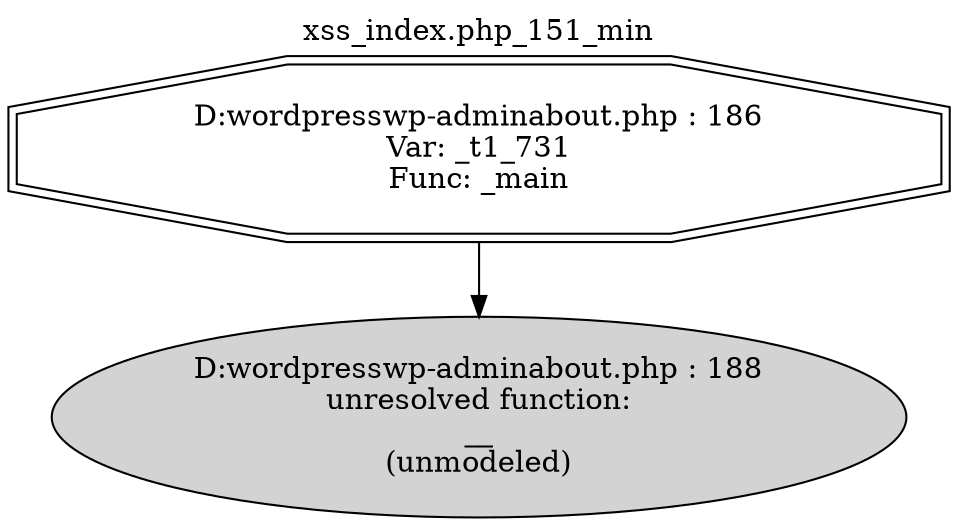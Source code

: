 digraph cfg {
  label="xss_index.php_151_min";
  labelloc=t;
  n1 [shape=doubleoctagon, label="D:\wordpress\wp-admin\about.php : 186\nVar: _t1_731\nFunc: _main\n"];
  n2 [shape=ellipse, label="D:\wordpress\wp-admin\about.php : 188\nunresolved function:\n__\n(unmodeled)\n",style=filled];
  n1 -> n2;
}
